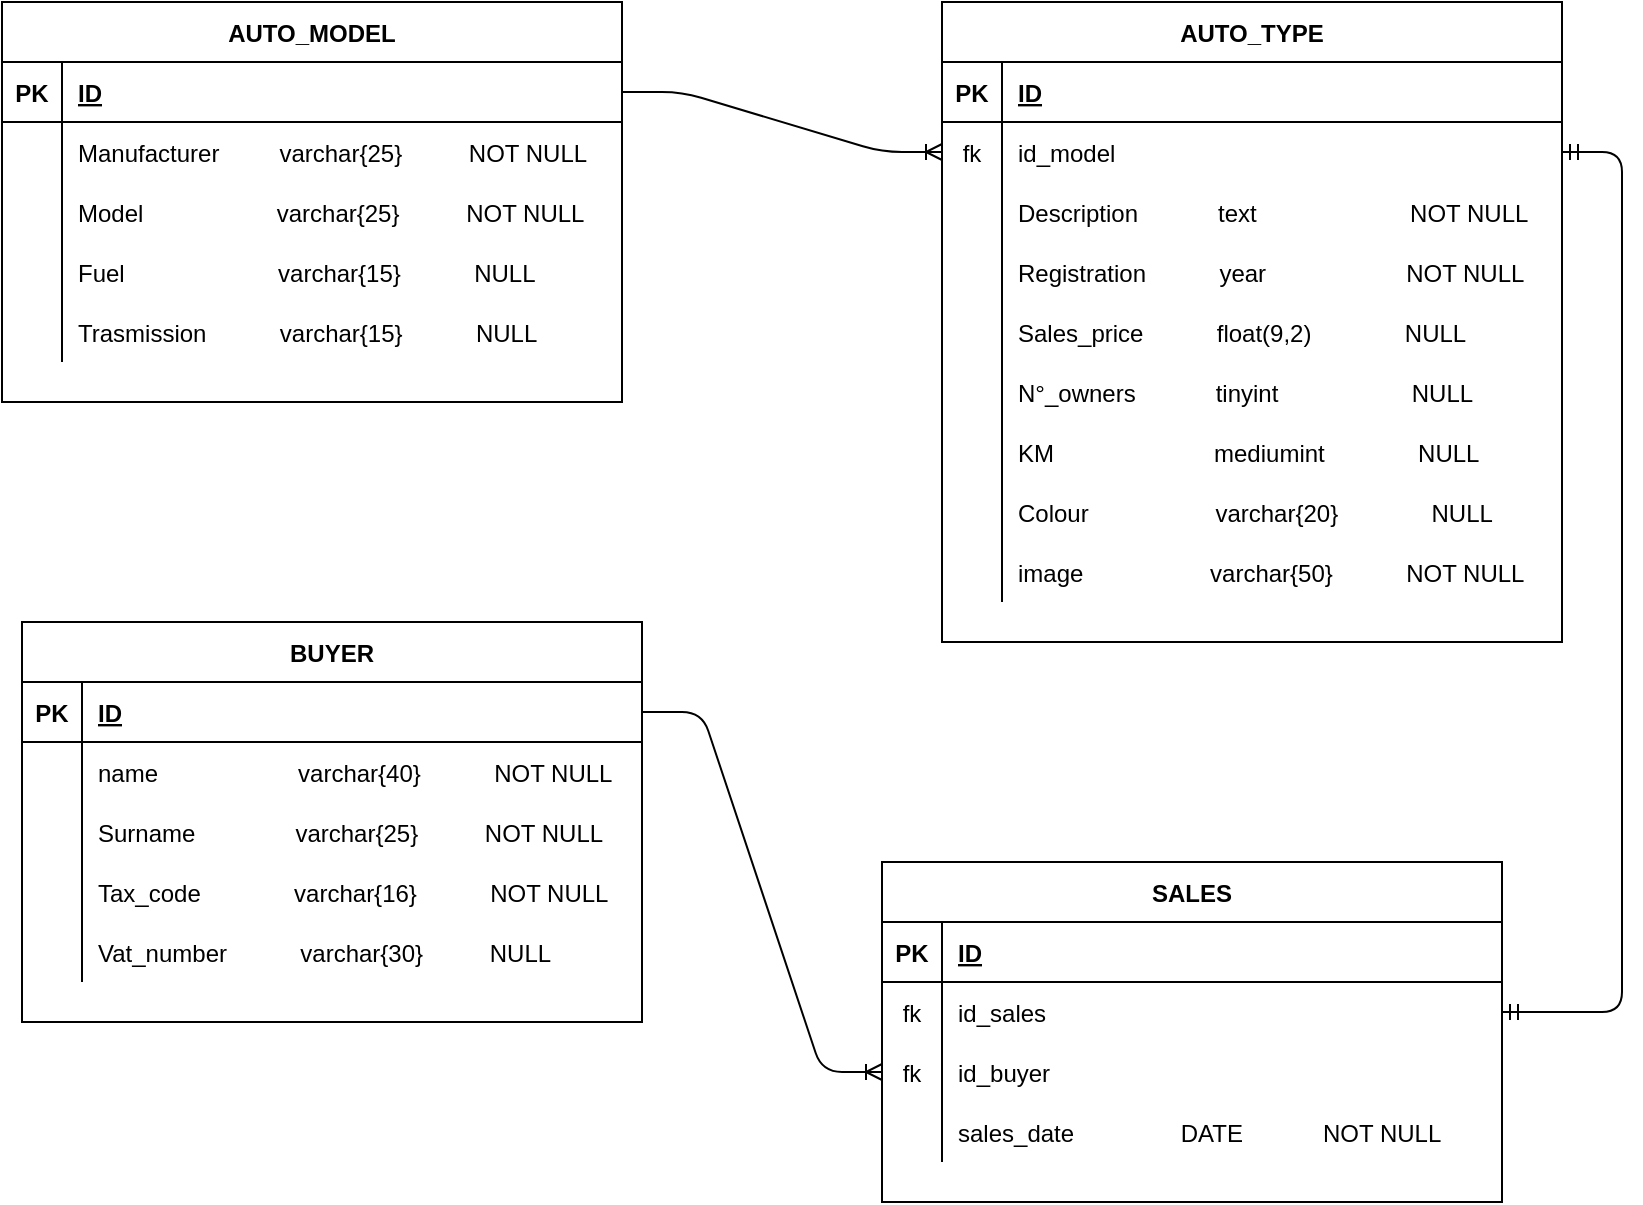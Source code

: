 <mxfile version="14.6.9" type="google"><diagram id="R2lEEEUBdFMjLlhIrx00" name="Page-1"><mxGraphModel dx="1422" dy="762" grid="1" gridSize="10" guides="1" tooltips="1" connect="1" arrows="1" fold="1" page="1" pageScale="1" pageWidth="850" pageHeight="1100" math="0" shadow="0" extFonts="Permanent Marker^https://fonts.googleapis.com/css?family=Permanent+Marker"><root><mxCell id="0"/><mxCell id="1" parent="0"/><mxCell id="C-vyLk0tnHw3VtMMgP7b-23" value="AUTO_MODEL" style="shape=table;startSize=30;container=1;collapsible=1;childLayout=tableLayout;fixedRows=1;rowLines=0;fontStyle=1;align=center;resizeLast=1;" parent="1" vertex="1"><mxGeometry x="20" y="60" width="310" height="200" as="geometry"/></mxCell><mxCell id="C-vyLk0tnHw3VtMMgP7b-24" value="" style="shape=partialRectangle;collapsible=0;dropTarget=0;pointerEvents=0;fillColor=none;points=[[0,0.5],[1,0.5]];portConstraint=eastwest;top=0;left=0;right=0;bottom=1;" parent="C-vyLk0tnHw3VtMMgP7b-23" vertex="1"><mxGeometry y="30" width="310" height="30" as="geometry"/></mxCell><mxCell id="C-vyLk0tnHw3VtMMgP7b-25" value="PK" style="shape=partialRectangle;overflow=hidden;connectable=0;fillColor=none;top=0;left=0;bottom=0;right=0;fontStyle=1;" parent="C-vyLk0tnHw3VtMMgP7b-24" vertex="1"><mxGeometry width="30" height="30" as="geometry"/></mxCell><mxCell id="C-vyLk0tnHw3VtMMgP7b-26" value="ID" style="shape=partialRectangle;overflow=hidden;connectable=0;fillColor=none;top=0;left=0;bottom=0;right=0;align=left;spacingLeft=6;fontStyle=5;" parent="C-vyLk0tnHw3VtMMgP7b-24" vertex="1"><mxGeometry x="30" width="280" height="30" as="geometry"/></mxCell><mxCell id="C-vyLk0tnHw3VtMMgP7b-27" value="" style="shape=partialRectangle;collapsible=0;dropTarget=0;pointerEvents=0;fillColor=none;points=[[0,0.5],[1,0.5]];portConstraint=eastwest;top=0;left=0;right=0;bottom=0;" parent="C-vyLk0tnHw3VtMMgP7b-23" vertex="1"><mxGeometry y="60" width="310" height="30" as="geometry"/></mxCell><mxCell id="C-vyLk0tnHw3VtMMgP7b-28" value="" style="shape=partialRectangle;overflow=hidden;connectable=0;fillColor=none;top=0;left=0;bottom=0;right=0;" parent="C-vyLk0tnHw3VtMMgP7b-27" vertex="1"><mxGeometry width="30" height="30" as="geometry"/></mxCell><mxCell id="C-vyLk0tnHw3VtMMgP7b-29" value="Manufacturer         varchar{25}          NOT NULL" style="shape=partialRectangle;overflow=hidden;connectable=0;fillColor=none;top=0;left=0;bottom=0;right=0;align=left;spacingLeft=6;" parent="C-vyLk0tnHw3VtMMgP7b-27" vertex="1"><mxGeometry x="30" width="280" height="30" as="geometry"/></mxCell><mxCell id="cyfuxq10yFY63X7iZrKc-8" value="" style="shape=partialRectangle;collapsible=0;dropTarget=0;pointerEvents=0;fillColor=none;points=[[0,0.5],[1,0.5]];portConstraint=eastwest;top=0;left=0;right=0;bottom=0;" vertex="1" parent="C-vyLk0tnHw3VtMMgP7b-23"><mxGeometry y="90" width="310" height="30" as="geometry"/></mxCell><mxCell id="cyfuxq10yFY63X7iZrKc-9" value="" style="shape=partialRectangle;overflow=hidden;connectable=0;fillColor=none;top=0;left=0;bottom=0;right=0;" vertex="1" parent="cyfuxq10yFY63X7iZrKc-8"><mxGeometry width="30" height="30" as="geometry"/></mxCell><mxCell id="cyfuxq10yFY63X7iZrKc-10" value="Model                    varchar{25}          NOT NULL" style="shape=partialRectangle;overflow=hidden;connectable=0;fillColor=none;top=0;left=0;bottom=0;right=0;align=left;spacingLeft=6;" vertex="1" parent="cyfuxq10yFY63X7iZrKc-8"><mxGeometry x="30" width="280" height="30" as="geometry"/></mxCell><mxCell id="cyfuxq10yFY63X7iZrKc-11" value="" style="shape=partialRectangle;collapsible=0;dropTarget=0;pointerEvents=0;fillColor=none;points=[[0,0.5],[1,0.5]];portConstraint=eastwest;top=0;left=0;right=0;bottom=0;" vertex="1" parent="C-vyLk0tnHw3VtMMgP7b-23"><mxGeometry y="120" width="310" height="30" as="geometry"/></mxCell><mxCell id="cyfuxq10yFY63X7iZrKc-12" value="" style="shape=partialRectangle;overflow=hidden;connectable=0;fillColor=none;top=0;left=0;bottom=0;right=0;" vertex="1" parent="cyfuxq10yFY63X7iZrKc-11"><mxGeometry width="30" height="30" as="geometry"/></mxCell><mxCell id="cyfuxq10yFY63X7iZrKc-13" value="Fuel                       varchar{15}           NULL" style="shape=partialRectangle;overflow=hidden;connectable=0;fillColor=none;top=0;left=0;bottom=0;right=0;align=left;spacingLeft=6;" vertex="1" parent="cyfuxq10yFY63X7iZrKc-11"><mxGeometry x="30" width="280" height="30" as="geometry"/></mxCell><mxCell id="cyfuxq10yFY63X7iZrKc-14" value="" style="shape=partialRectangle;collapsible=0;dropTarget=0;pointerEvents=0;fillColor=none;points=[[0,0.5],[1,0.5]];portConstraint=eastwest;top=0;left=0;right=0;bottom=0;" vertex="1" parent="C-vyLk0tnHw3VtMMgP7b-23"><mxGeometry y="150" width="310" height="30" as="geometry"/></mxCell><mxCell id="cyfuxq10yFY63X7iZrKc-15" value="" style="shape=partialRectangle;overflow=hidden;connectable=0;fillColor=none;top=0;left=0;bottom=0;right=0;" vertex="1" parent="cyfuxq10yFY63X7iZrKc-14"><mxGeometry width="30" height="30" as="geometry"/></mxCell><mxCell id="cyfuxq10yFY63X7iZrKc-16" value="Trasmission           varchar{15}           NULL" style="shape=partialRectangle;overflow=hidden;connectable=0;fillColor=none;top=0;left=0;bottom=0;right=0;align=left;spacingLeft=6;" vertex="1" parent="cyfuxq10yFY63X7iZrKc-14"><mxGeometry x="30" width="280" height="30" as="geometry"/></mxCell><mxCell id="cyfuxq10yFY63X7iZrKc-17" value="AUTO_TYPE" style="shape=table;startSize=30;container=1;collapsible=1;childLayout=tableLayout;fixedRows=1;rowLines=0;fontStyle=1;align=center;resizeLast=1;" vertex="1" parent="1"><mxGeometry x="490" y="60" width="310" height="320" as="geometry"/></mxCell><mxCell id="cyfuxq10yFY63X7iZrKc-18" value="" style="shape=partialRectangle;collapsible=0;dropTarget=0;pointerEvents=0;fillColor=none;points=[[0,0.5],[1,0.5]];portConstraint=eastwest;top=0;left=0;right=0;bottom=1;" vertex="1" parent="cyfuxq10yFY63X7iZrKc-17"><mxGeometry y="30" width="310" height="30" as="geometry"/></mxCell><mxCell id="cyfuxq10yFY63X7iZrKc-19" value="PK" style="shape=partialRectangle;overflow=hidden;connectable=0;fillColor=none;top=0;left=0;bottom=0;right=0;fontStyle=1;" vertex="1" parent="cyfuxq10yFY63X7iZrKc-18"><mxGeometry width="30" height="30" as="geometry"/></mxCell><mxCell id="cyfuxq10yFY63X7iZrKc-20" value="ID" style="shape=partialRectangle;overflow=hidden;connectable=0;fillColor=none;top=0;left=0;bottom=0;right=0;align=left;spacingLeft=6;fontStyle=5;" vertex="1" parent="cyfuxq10yFY63X7iZrKc-18"><mxGeometry x="30" width="280" height="30" as="geometry"/></mxCell><mxCell id="cyfuxq10yFY63X7iZrKc-21" value="" style="shape=partialRectangle;collapsible=0;dropTarget=0;pointerEvents=0;fillColor=none;points=[[0,0.5],[1,0.5]];portConstraint=eastwest;top=0;left=0;right=0;bottom=0;" vertex="1" parent="cyfuxq10yFY63X7iZrKc-17"><mxGeometry y="60" width="310" height="30" as="geometry"/></mxCell><mxCell id="cyfuxq10yFY63X7iZrKc-22" value="fk" style="shape=partialRectangle;overflow=hidden;connectable=0;fillColor=none;top=0;left=0;bottom=0;right=0;" vertex="1" parent="cyfuxq10yFY63X7iZrKc-21"><mxGeometry width="30" height="30" as="geometry"/></mxCell><mxCell id="cyfuxq10yFY63X7iZrKc-23" value="id_model              " style="shape=partialRectangle;overflow=hidden;connectable=0;fillColor=none;top=0;left=0;bottom=0;right=0;align=left;spacingLeft=6;" vertex="1" parent="cyfuxq10yFY63X7iZrKc-21"><mxGeometry x="30" width="280" height="30" as="geometry"/></mxCell><mxCell id="cyfuxq10yFY63X7iZrKc-24" value="" style="shape=partialRectangle;collapsible=0;dropTarget=0;pointerEvents=0;fillColor=none;points=[[0,0.5],[1,0.5]];portConstraint=eastwest;top=0;left=0;right=0;bottom=0;" vertex="1" parent="cyfuxq10yFY63X7iZrKc-17"><mxGeometry y="90" width="310" height="30" as="geometry"/></mxCell><mxCell id="cyfuxq10yFY63X7iZrKc-25" value="" style="shape=partialRectangle;overflow=hidden;connectable=0;fillColor=none;top=0;left=0;bottom=0;right=0;" vertex="1" parent="cyfuxq10yFY63X7iZrKc-24"><mxGeometry width="30" height="30" as="geometry"/></mxCell><mxCell id="cyfuxq10yFY63X7iZrKc-26" value="Description            text                       NOT NULL" style="shape=partialRectangle;overflow=hidden;connectable=0;fillColor=none;top=0;left=0;bottom=0;right=0;align=left;spacingLeft=6;" vertex="1" parent="cyfuxq10yFY63X7iZrKc-24"><mxGeometry x="30" width="280" height="30" as="geometry"/></mxCell><mxCell id="cyfuxq10yFY63X7iZrKc-27" value="" style="shape=partialRectangle;collapsible=0;dropTarget=0;pointerEvents=0;fillColor=none;points=[[0,0.5],[1,0.5]];portConstraint=eastwest;top=0;left=0;right=0;bottom=0;" vertex="1" parent="cyfuxq10yFY63X7iZrKc-17"><mxGeometry y="120" width="310" height="30" as="geometry"/></mxCell><mxCell id="cyfuxq10yFY63X7iZrKc-28" value="" style="shape=partialRectangle;overflow=hidden;connectable=0;fillColor=none;top=0;left=0;bottom=0;right=0;" vertex="1" parent="cyfuxq10yFY63X7iZrKc-27"><mxGeometry width="30" height="30" as="geometry"/></mxCell><mxCell id="cyfuxq10yFY63X7iZrKc-29" value="Registration           year                     NOT NULL" style="shape=partialRectangle;overflow=hidden;connectable=0;fillColor=none;top=0;left=0;bottom=0;right=0;align=left;spacingLeft=6;" vertex="1" parent="cyfuxq10yFY63X7iZrKc-27"><mxGeometry x="30" width="280" height="30" as="geometry"/></mxCell><mxCell id="cyfuxq10yFY63X7iZrKc-30" value="" style="shape=partialRectangle;collapsible=0;dropTarget=0;pointerEvents=0;fillColor=none;points=[[0,0.5],[1,0.5]];portConstraint=eastwest;top=0;left=0;right=0;bottom=0;" vertex="1" parent="cyfuxq10yFY63X7iZrKc-17"><mxGeometry y="150" width="310" height="30" as="geometry"/></mxCell><mxCell id="cyfuxq10yFY63X7iZrKc-31" value="" style="shape=partialRectangle;overflow=hidden;connectable=0;fillColor=none;top=0;left=0;bottom=0;right=0;" vertex="1" parent="cyfuxq10yFY63X7iZrKc-30"><mxGeometry width="30" height="30" as="geometry"/></mxCell><mxCell id="cyfuxq10yFY63X7iZrKc-32" value="Sales_price           float(9,2)              NULL" style="shape=partialRectangle;overflow=hidden;connectable=0;fillColor=none;top=0;left=0;bottom=0;right=0;align=left;spacingLeft=6;" vertex="1" parent="cyfuxq10yFY63X7iZrKc-30"><mxGeometry x="30" width="280" height="30" as="geometry"/></mxCell><mxCell id="cyfuxq10yFY63X7iZrKc-65" value="" style="shape=partialRectangle;collapsible=0;dropTarget=0;pointerEvents=0;fillColor=none;points=[[0,0.5],[1,0.5]];portConstraint=eastwest;top=0;left=0;right=0;bottom=0;" vertex="1" parent="cyfuxq10yFY63X7iZrKc-17"><mxGeometry y="180" width="310" height="30" as="geometry"/></mxCell><mxCell id="cyfuxq10yFY63X7iZrKc-66" value="" style="shape=partialRectangle;overflow=hidden;connectable=0;fillColor=none;top=0;left=0;bottom=0;right=0;" vertex="1" parent="cyfuxq10yFY63X7iZrKc-65"><mxGeometry width="30" height="30" as="geometry"/></mxCell><mxCell id="cyfuxq10yFY63X7iZrKc-67" value="N°_owners            tinyint                    NULL" style="shape=partialRectangle;overflow=hidden;connectable=0;fillColor=none;top=0;left=0;bottom=0;right=0;align=left;spacingLeft=6;" vertex="1" parent="cyfuxq10yFY63X7iZrKc-65"><mxGeometry x="30" width="280" height="30" as="geometry"/></mxCell><mxCell id="cyfuxq10yFY63X7iZrKc-68" value="" style="shape=partialRectangle;collapsible=0;dropTarget=0;pointerEvents=0;fillColor=none;points=[[0,0.5],[1,0.5]];portConstraint=eastwest;top=0;left=0;right=0;bottom=0;" vertex="1" parent="cyfuxq10yFY63X7iZrKc-17"><mxGeometry y="210" width="310" height="30" as="geometry"/></mxCell><mxCell id="cyfuxq10yFY63X7iZrKc-69" value="" style="shape=partialRectangle;overflow=hidden;connectable=0;fillColor=none;top=0;left=0;bottom=0;right=0;" vertex="1" parent="cyfuxq10yFY63X7iZrKc-68"><mxGeometry width="30" height="30" as="geometry"/></mxCell><mxCell id="cyfuxq10yFY63X7iZrKc-70" value="KM                        mediumint              NULL" style="shape=partialRectangle;overflow=hidden;connectable=0;fillColor=none;top=0;left=0;bottom=0;right=0;align=left;spacingLeft=6;" vertex="1" parent="cyfuxq10yFY63X7iZrKc-68"><mxGeometry x="30" width="280" height="30" as="geometry"/></mxCell><mxCell id="cyfuxq10yFY63X7iZrKc-71" value="" style="shape=partialRectangle;collapsible=0;dropTarget=0;pointerEvents=0;fillColor=none;points=[[0,0.5],[1,0.5]];portConstraint=eastwest;top=0;left=0;right=0;bottom=0;" vertex="1" parent="cyfuxq10yFY63X7iZrKc-17"><mxGeometry y="240" width="310" height="30" as="geometry"/></mxCell><mxCell id="cyfuxq10yFY63X7iZrKc-72" value="" style="shape=partialRectangle;overflow=hidden;connectable=0;fillColor=none;top=0;left=0;bottom=0;right=0;" vertex="1" parent="cyfuxq10yFY63X7iZrKc-71"><mxGeometry width="30" height="30" as="geometry"/></mxCell><mxCell id="cyfuxq10yFY63X7iZrKc-73" value="Colour                   varchar{20}              NULL" style="shape=partialRectangle;overflow=hidden;connectable=0;fillColor=none;top=0;left=0;bottom=0;right=0;align=left;spacingLeft=6;" vertex="1" parent="cyfuxq10yFY63X7iZrKc-71"><mxGeometry x="30" width="280" height="30" as="geometry"/></mxCell><mxCell id="cyfuxq10yFY63X7iZrKc-74" value="" style="shape=partialRectangle;collapsible=0;dropTarget=0;pointerEvents=0;fillColor=none;points=[[0,0.5],[1,0.5]];portConstraint=eastwest;top=0;left=0;right=0;bottom=0;" vertex="1" parent="cyfuxq10yFY63X7iZrKc-17"><mxGeometry y="270" width="310" height="30" as="geometry"/></mxCell><mxCell id="cyfuxq10yFY63X7iZrKc-75" value="" style="shape=partialRectangle;overflow=hidden;connectable=0;fillColor=none;top=0;left=0;bottom=0;right=0;" vertex="1" parent="cyfuxq10yFY63X7iZrKc-74"><mxGeometry width="30" height="30" as="geometry"/></mxCell><mxCell id="cyfuxq10yFY63X7iZrKc-76" value="image                   varchar{50}           NOT NULL" style="shape=partialRectangle;overflow=hidden;connectable=0;fillColor=none;top=0;left=0;bottom=0;right=0;align=left;spacingLeft=6;" vertex="1" parent="cyfuxq10yFY63X7iZrKc-74"><mxGeometry x="30" width="280" height="30" as="geometry"/></mxCell><mxCell id="cyfuxq10yFY63X7iZrKc-33" value="SALES" style="shape=table;startSize=30;container=1;collapsible=1;childLayout=tableLayout;fixedRows=1;rowLines=0;fontStyle=1;align=center;resizeLast=1;" vertex="1" parent="1"><mxGeometry x="460" y="490" width="310" height="170" as="geometry"/></mxCell><mxCell id="cyfuxq10yFY63X7iZrKc-34" value="" style="shape=partialRectangle;collapsible=0;dropTarget=0;pointerEvents=0;fillColor=none;points=[[0,0.5],[1,0.5]];portConstraint=eastwest;top=0;left=0;right=0;bottom=1;" vertex="1" parent="cyfuxq10yFY63X7iZrKc-33"><mxGeometry y="30" width="310" height="30" as="geometry"/></mxCell><mxCell id="cyfuxq10yFY63X7iZrKc-35" value="PK" style="shape=partialRectangle;overflow=hidden;connectable=0;fillColor=none;top=0;left=0;bottom=0;right=0;fontStyle=1;" vertex="1" parent="cyfuxq10yFY63X7iZrKc-34"><mxGeometry width="30" height="30" as="geometry"/></mxCell><mxCell id="cyfuxq10yFY63X7iZrKc-36" value="ID" style="shape=partialRectangle;overflow=hidden;connectable=0;fillColor=none;top=0;left=0;bottom=0;right=0;align=left;spacingLeft=6;fontStyle=5;" vertex="1" parent="cyfuxq10yFY63X7iZrKc-34"><mxGeometry x="30" width="280" height="30" as="geometry"/></mxCell><mxCell id="cyfuxq10yFY63X7iZrKc-37" value="" style="shape=partialRectangle;collapsible=0;dropTarget=0;pointerEvents=0;fillColor=none;points=[[0,0.5],[1,0.5]];portConstraint=eastwest;top=0;left=0;right=0;bottom=0;" vertex="1" parent="cyfuxq10yFY63X7iZrKc-33"><mxGeometry y="60" width="310" height="30" as="geometry"/></mxCell><mxCell id="cyfuxq10yFY63X7iZrKc-38" value="fk" style="shape=partialRectangle;overflow=hidden;connectable=0;fillColor=none;top=0;left=0;bottom=0;right=0;" vertex="1" parent="cyfuxq10yFY63X7iZrKc-37"><mxGeometry width="30" height="30" as="geometry"/></mxCell><mxCell id="cyfuxq10yFY63X7iZrKc-39" value="id_sales" style="shape=partialRectangle;overflow=hidden;connectable=0;fillColor=none;top=0;left=0;bottom=0;right=0;align=left;spacingLeft=6;" vertex="1" parent="cyfuxq10yFY63X7iZrKc-37"><mxGeometry x="30" width="280" height="30" as="geometry"/></mxCell><mxCell id="cyfuxq10yFY63X7iZrKc-40" value="" style="shape=partialRectangle;collapsible=0;dropTarget=0;pointerEvents=0;fillColor=none;points=[[0,0.5],[1,0.5]];portConstraint=eastwest;top=0;left=0;right=0;bottom=0;" vertex="1" parent="cyfuxq10yFY63X7iZrKc-33"><mxGeometry y="90" width="310" height="30" as="geometry"/></mxCell><mxCell id="cyfuxq10yFY63X7iZrKc-41" value="fk" style="shape=partialRectangle;overflow=hidden;connectable=0;fillColor=none;top=0;left=0;bottom=0;right=0;" vertex="1" parent="cyfuxq10yFY63X7iZrKc-40"><mxGeometry width="30" height="30" as="geometry"/></mxCell><mxCell id="cyfuxq10yFY63X7iZrKc-42" value="id_buyer                          " style="shape=partialRectangle;overflow=hidden;connectable=0;fillColor=none;top=0;left=0;bottom=0;right=0;align=left;spacingLeft=6;" vertex="1" parent="cyfuxq10yFY63X7iZrKc-40"><mxGeometry x="30" width="280" height="30" as="geometry"/></mxCell><mxCell id="cyfuxq10yFY63X7iZrKc-43" value="" style="shape=partialRectangle;collapsible=0;dropTarget=0;pointerEvents=0;fillColor=none;points=[[0,0.5],[1,0.5]];portConstraint=eastwest;top=0;left=0;right=0;bottom=0;" vertex="1" parent="cyfuxq10yFY63X7iZrKc-33"><mxGeometry y="120" width="310" height="30" as="geometry"/></mxCell><mxCell id="cyfuxq10yFY63X7iZrKc-44" value="" style="shape=partialRectangle;overflow=hidden;connectable=0;fillColor=none;top=0;left=0;bottom=0;right=0;" vertex="1" parent="cyfuxq10yFY63X7iZrKc-43"><mxGeometry width="30" height="30" as="geometry"/></mxCell><mxCell id="cyfuxq10yFY63X7iZrKc-45" value="sales_date                DATE            NOT NULL" style="shape=partialRectangle;overflow=hidden;connectable=0;fillColor=none;top=0;left=0;bottom=0;right=0;align=left;spacingLeft=6;" vertex="1" parent="cyfuxq10yFY63X7iZrKc-43"><mxGeometry x="30" width="280" height="30" as="geometry"/></mxCell><mxCell id="cyfuxq10yFY63X7iZrKc-49" value="BUYER" style="shape=table;startSize=30;container=1;collapsible=1;childLayout=tableLayout;fixedRows=1;rowLines=0;fontStyle=1;align=center;resizeLast=1;" vertex="1" parent="1"><mxGeometry x="30" y="370" width="310" height="200" as="geometry"/></mxCell><mxCell id="cyfuxq10yFY63X7iZrKc-50" value="" style="shape=partialRectangle;collapsible=0;dropTarget=0;pointerEvents=0;fillColor=none;points=[[0,0.5],[1,0.5]];portConstraint=eastwest;top=0;left=0;right=0;bottom=1;" vertex="1" parent="cyfuxq10yFY63X7iZrKc-49"><mxGeometry y="30" width="310" height="30" as="geometry"/></mxCell><mxCell id="cyfuxq10yFY63X7iZrKc-51" value="PK" style="shape=partialRectangle;overflow=hidden;connectable=0;fillColor=none;top=0;left=0;bottom=0;right=0;fontStyle=1;" vertex="1" parent="cyfuxq10yFY63X7iZrKc-50"><mxGeometry width="30" height="30" as="geometry"/></mxCell><mxCell id="cyfuxq10yFY63X7iZrKc-52" value="ID" style="shape=partialRectangle;overflow=hidden;connectable=0;fillColor=none;top=0;left=0;bottom=0;right=0;align=left;spacingLeft=6;fontStyle=5;" vertex="1" parent="cyfuxq10yFY63X7iZrKc-50"><mxGeometry x="30" width="280" height="30" as="geometry"/></mxCell><mxCell id="cyfuxq10yFY63X7iZrKc-53" value="" style="shape=partialRectangle;collapsible=0;dropTarget=0;pointerEvents=0;fillColor=none;points=[[0,0.5],[1,0.5]];portConstraint=eastwest;top=0;left=0;right=0;bottom=0;" vertex="1" parent="cyfuxq10yFY63X7iZrKc-49"><mxGeometry y="60" width="310" height="30" as="geometry"/></mxCell><mxCell id="cyfuxq10yFY63X7iZrKc-54" value="" style="shape=partialRectangle;overflow=hidden;connectable=0;fillColor=none;top=0;left=0;bottom=0;right=0;" vertex="1" parent="cyfuxq10yFY63X7iZrKc-53"><mxGeometry width="30" height="30" as="geometry"/></mxCell><mxCell id="cyfuxq10yFY63X7iZrKc-55" value="name                     varchar{40}           NOT NULL" style="shape=partialRectangle;overflow=hidden;connectable=0;fillColor=none;top=0;left=0;bottom=0;right=0;align=left;spacingLeft=6;" vertex="1" parent="cyfuxq10yFY63X7iZrKc-53"><mxGeometry x="30" width="280" height="30" as="geometry"/></mxCell><mxCell id="cyfuxq10yFY63X7iZrKc-56" value="" style="shape=partialRectangle;collapsible=0;dropTarget=0;pointerEvents=0;fillColor=none;points=[[0,0.5],[1,0.5]];portConstraint=eastwest;top=0;left=0;right=0;bottom=0;" vertex="1" parent="cyfuxq10yFY63X7iZrKc-49"><mxGeometry y="90" width="310" height="30" as="geometry"/></mxCell><mxCell id="cyfuxq10yFY63X7iZrKc-57" value="" style="shape=partialRectangle;overflow=hidden;connectable=0;fillColor=none;top=0;left=0;bottom=0;right=0;" vertex="1" parent="cyfuxq10yFY63X7iZrKc-56"><mxGeometry width="30" height="30" as="geometry"/></mxCell><mxCell id="cyfuxq10yFY63X7iZrKc-58" value="Surname               varchar{25}          NOT NULL" style="shape=partialRectangle;overflow=hidden;connectable=0;fillColor=none;top=0;left=0;bottom=0;right=0;align=left;spacingLeft=6;" vertex="1" parent="cyfuxq10yFY63X7iZrKc-56"><mxGeometry x="30" width="280" height="30" as="geometry"/></mxCell><mxCell id="cyfuxq10yFY63X7iZrKc-59" value="" style="shape=partialRectangle;collapsible=0;dropTarget=0;pointerEvents=0;fillColor=none;points=[[0,0.5],[1,0.5]];portConstraint=eastwest;top=0;left=0;right=0;bottom=0;" vertex="1" parent="cyfuxq10yFY63X7iZrKc-49"><mxGeometry y="120" width="310" height="30" as="geometry"/></mxCell><mxCell id="cyfuxq10yFY63X7iZrKc-60" value="" style="shape=partialRectangle;overflow=hidden;connectable=0;fillColor=none;top=0;left=0;bottom=0;right=0;" vertex="1" parent="cyfuxq10yFY63X7iZrKc-59"><mxGeometry width="30" height="30" as="geometry"/></mxCell><mxCell id="cyfuxq10yFY63X7iZrKc-61" value="Tax_code              varchar{16}           NOT NULL" style="shape=partialRectangle;overflow=hidden;connectable=0;fillColor=none;top=0;left=0;bottom=0;right=0;align=left;spacingLeft=6;" vertex="1" parent="cyfuxq10yFY63X7iZrKc-59"><mxGeometry x="30" width="280" height="30" as="geometry"/></mxCell><mxCell id="cyfuxq10yFY63X7iZrKc-62" value="" style="shape=partialRectangle;collapsible=0;dropTarget=0;pointerEvents=0;fillColor=none;points=[[0,0.5],[1,0.5]];portConstraint=eastwest;top=0;left=0;right=0;bottom=0;" vertex="1" parent="cyfuxq10yFY63X7iZrKc-49"><mxGeometry y="150" width="310" height="30" as="geometry"/></mxCell><mxCell id="cyfuxq10yFY63X7iZrKc-63" value="" style="shape=partialRectangle;overflow=hidden;connectable=0;fillColor=none;top=0;left=0;bottom=0;right=0;" vertex="1" parent="cyfuxq10yFY63X7iZrKc-62"><mxGeometry width="30" height="30" as="geometry"/></mxCell><mxCell id="cyfuxq10yFY63X7iZrKc-64" value="Vat_number           varchar{30}          NULL" style="shape=partialRectangle;overflow=hidden;connectable=0;fillColor=none;top=0;left=0;bottom=0;right=0;align=left;spacingLeft=6;" vertex="1" parent="cyfuxq10yFY63X7iZrKc-62"><mxGeometry x="30" width="280" height="30" as="geometry"/></mxCell><mxCell id="cyfuxq10yFY63X7iZrKc-77" value="" style="edgeStyle=entityRelationEdgeStyle;fontSize=12;html=1;endArrow=ERoneToMany;exitX=1;exitY=0.5;exitDx=0;exitDy=0;entryX=0;entryY=0.5;entryDx=0;entryDy=0;" edge="1" parent="1" source="cyfuxq10yFY63X7iZrKc-50" target="cyfuxq10yFY63X7iZrKc-40"><mxGeometry width="100" height="100" relative="1" as="geometry"><mxPoint x="650" y="480" as="sourcePoint"/><mxPoint x="750" y="380" as="targetPoint"/></mxGeometry></mxCell><mxCell id="cyfuxq10yFY63X7iZrKc-78" value="" style="edgeStyle=entityRelationEdgeStyle;fontSize=12;html=1;endArrow=ERmandOne;startArrow=ERmandOne;entryX=1;entryY=0.5;entryDx=0;entryDy=0;" edge="1" parent="1" target="cyfuxq10yFY63X7iZrKc-37"><mxGeometry width="100" height="100" relative="1" as="geometry"><mxPoint x="800" y="135" as="sourcePoint"/><mxPoint x="750" y="380" as="targetPoint"/></mxGeometry></mxCell><mxCell id="cyfuxq10yFY63X7iZrKc-80" value="" style="edgeStyle=entityRelationEdgeStyle;fontSize=12;html=1;endArrow=ERoneToMany;exitX=1;exitY=0.5;exitDx=0;exitDy=0;entryX=0;entryY=0.5;entryDx=0;entryDy=0;" edge="1" parent="1" source="C-vyLk0tnHw3VtMMgP7b-24" target="cyfuxq10yFY63X7iZrKc-21"><mxGeometry width="100" height="100" relative="1" as="geometry"><mxPoint x="650" y="380" as="sourcePoint"/><mxPoint x="750" y="280" as="targetPoint"/></mxGeometry></mxCell></root></mxGraphModel></diagram></mxfile>